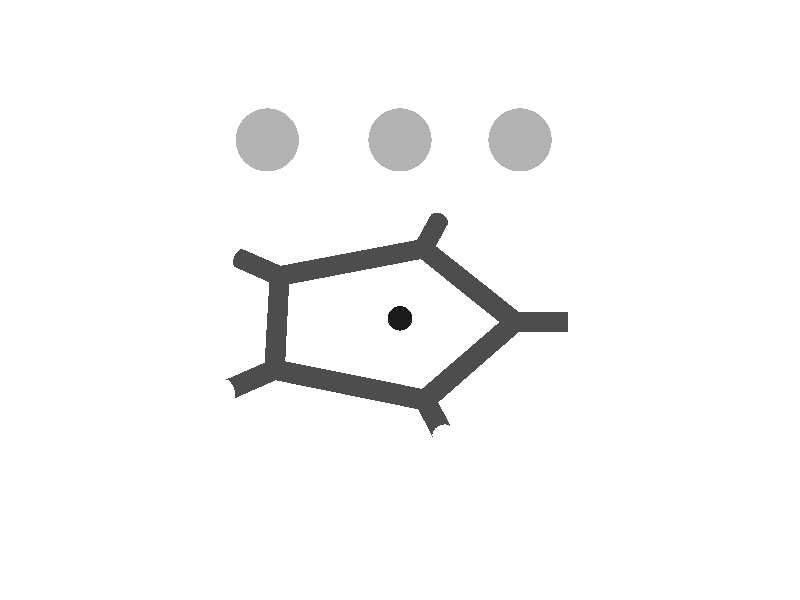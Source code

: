 camera {
 location <0.0, 3.0, 4.0>
 look_at <0.0, 0.0, 0.0>
 angle 15
}
 background { rgb <1,1,1> }
 light_source { <0, 0, 9> color rgb<.6, .6, .6> shadowless}
 light_source { <0, 9, 0> color rgb<.6, .6, .6> shadowless}
 light_source { <9, 0, 0> color rgb<.6, .6, .6> shadowless}
 #declare MeshGold = texture {
 pigment { color rgb<0.96, 0.82, 0.65> }
 finish { ambient 0.4 diffuse 0.4 specular 0.9}
 }
 #declare MeshRed = texture {
 pigment { color rgb<0.8, 0.2, 0.2> }
 finish { ambient 0.2 diffuse 0.6 specular 0.9}
 }
 #declare MeshBlue = texture {
 pigment { color rgb<0.2, 0.2, 0.8> }
 finish { ambient 0.2 diffuse 0.6 specular 0.9}
 }
 #declare BSAMBI = 0.2;
 #declare BSDIFF = 0.8;
 #declare BSSPEC = 0.8;
#declare colorA = 
 texture { 
 pigment { rgb<  0.1000  0.1000  0.1000 >}
 finish {ambient BSAMBI diffuse BSDIFF specular BSSPEC}
 }
#declare colorB = 
 texture { 
 pigment { rgb<  1.0000  0.6235  0.0353 >}
 finish {ambient BSAMBI diffuse BSDIFF specular BSSPEC}
 }
#declare colorC = 
 texture { 
 pigment { rgb<  0.0000  1.0000  0.0000 >}
 finish {ambient BSAMBI diffuse BSDIFF specular BSSPEC}
 }
#declare colorD = 
 texture { 
 pigment { rgb<  0.3059  1.0000  0.7333 >}
 finish {ambient BSAMBI diffuse BSDIFF specular BSSPEC}
 }
#declare colorE = 
 texture { 
 pigment { rgb<  0.0000  1.0000  1.0000 >}
 finish {ambient BSAMBI diffuse BSDIFF specular BSSPEC}
 }
#declare colorF = 
 texture { 
 pigment { rgb<  1.0000  0.7490  0.0000 >}
 finish {ambient BSAMBI diffuse BSDIFF specular BSSPEC}
 }
#declare colorG = 
 texture { 
 pigment { rgb<  0.5176  0.7569  0.8392 >}
 finish {ambient BSAMBI diffuse BSDIFF specular BSSPEC}
 }
#declare colorH = 
 texture { 
 pigment { rgb<  0.4510  0.4510  0.4510 >}
 finish {ambient BSAMBI diffuse BSDIFF specular BSSPEC}
 }
#declare colorI = 
 texture { 
 pigment { rgb<  0.7000  0.7000  0.7000 >}
 finish {ambient BSAMBI diffuse BSDIFF specular BSSPEC}
 }
#declare colorJ = 
 texture { 
 pigment { rgb<  0.0627  0.6902  0.0627 >}
 finish {ambient BSAMBI diffuse BSDIFF specular BSSPEC}
 }
#declare colorK = 
 texture { 
 pigment { rgb<  0.9373  0.7922  0.5490 >}
 finish {ambient BSAMBI diffuse BSDIFF specular BSSPEC}
 }
#declare colorL = 
 texture { 
 pigment { rgb<  1.0000  0.4784  0.0000 >}
 finish {ambient BSAMBI diffuse BSDIFF specular BSSPEC}
 }
#declare colorM = 
 texture { 
 pigment { rgb<  0.9020  0.8392  0.3608 >}
 finish {ambient BSAMBI diffuse BSDIFF specular BSSPEC}
 }
#declare colorN = 
 texture { 
 pigment { rgb<  0.3000  0.3000  0.3000 >}
 finish {ambient BSAMBI diffuse BSDIFF specular BSSPEC}
 }
#declare colorO = 
 texture { 
 pigment { rgb<  1.0000  1.0000  1.0000 >}
 finish {ambient BSAMBI diffuse BSDIFF specular BSSPEC}
 }
 # declare molecule = union { 
sphere { 
<     0.20335,    -0.04535,    -0.12796>,      0.01669
 texture { colorN }
 }
 cylinder {
<     0.20335,    -0.04535,    -0.12796>, <     0.20335,    -0.04535,     0.12796>,      0.01669
 texture { colorN }
 }
 cylinder {
<     0.20335,    -0.04535,    -0.12796>, <    -0.04004,    -0.04535,    -0.20704>,      0.01669
 texture { colorN }
 }
 cylinder {
<     0.20335,    -0.04535,    -0.12796>, <     0.27380,    -0.04535,    -0.17914>,      0.01669
 texture { colorN }
 }
sphere { 
<     0.20335,    -0.04535,     0.12796>,      0.01669
 texture { colorN }
 }
 cylinder {
<     0.20335,    -0.04535,     0.12796>, <    -0.04004,    -0.04535,     0.20704>,      0.01669
 texture { colorN }
 }
 cylinder {
<     0.20335,    -0.04535,     0.12796>, <     0.27380,    -0.04535,     0.17914>,      0.01669
 texture { colorN }
 }
sphere { 
<    -0.04004,    -0.04535,     0.20704>,      0.01669
 texture { colorN }
 }
 cylinder {
<    -0.04004,    -0.04535,     0.20704>, <    -0.19047,    -0.04535,     0.00000>,      0.01669
 texture { colorN }
 }
 cylinder {
<    -0.04004,    -0.04535,     0.20704>, <    -0.06695,    -0.04535,     0.28986>,      0.01669
 texture { colorN }
 }
sphere { 
<    -0.04004,    -0.04535,    -0.20704>,      0.01669
 texture { colorN }
 }
 cylinder {
<    -0.04004,    -0.04535,    -0.20704>, <    -0.19047,    -0.04535,     0.00000>,      0.01669
 texture { colorN }
 }
 cylinder {
<    -0.04004,    -0.04535,    -0.20704>, <    -0.06695,    -0.04535,    -0.28986>,      0.01669
 texture { colorN }
 }
sphere { 
<    -0.19047,    -0.04535,     0.00000>,      0.01669
 texture { colorN }
 }
 cylinder {
<    -0.19047,    -0.04535,     0.00000>, <    -0.27754,    -0.04535,     0.00000>,      0.01669
 texture { colorN }
 }
sphere { 
<     0.34425,    -0.04535,    -0.23032>,      0.01669
 texture { colorO }
 }
 cylinder {
<     0.34425,    -0.04535,    -0.23032>, <     0.27380,    -0.04535,    -0.17914>,      0.01669
 texture { colorO }
 }
sphere { 
<     0.34425,    -0.04535,     0.23032>,      0.01669
 texture { colorO }
 }
 cylinder {
<     0.34425,    -0.04535,     0.23032>, <     0.27380,    -0.04535,     0.17914>,      0.01669
 texture { colorO }
 }
sphere { 
<    -0.09386,    -0.04535,     0.37267>,      0.01669
 texture { colorO }
 }
 cylinder {
<    -0.09386,    -0.04535,     0.37267>, <    -0.06695,    -0.04535,     0.28986>,      0.01669
 texture { colorO }
 }
sphere { 
<    -0.09386,    -0.04535,    -0.37267>,      0.01669
 texture { colorO }
 }
 cylinder {
<    -0.09386,    -0.04535,    -0.37267>, <    -0.06695,    -0.04535,    -0.28986>,      0.01669
 texture { colorO }
 }
sphere { 
<    -0.36462,    -0.04535,     0.00000>,      0.01669
 texture { colorO }
 }
 cylinder {
<    -0.36462,    -0.04535,     0.00000>, <    -0.27754,    -0.04535,     0.00000>,      0.01669
 texture { colorO }
 }
sphere { 
<    -0.19,     0.31747,     0.00000>,      0.05
 texture { colorI }
 }
sphere { 
<     0.21,     0.31747,     0.00000>,      0.05
 texture { colorI }
 }
sphere { 
<     0.0,     0.31747,     0.00000>,      0.05
 texture { colorI }
 }
sphere { 
<     0.00,     0.00000,     0.05000>,      0.02
 texture { colorA }
 }
 }
 object {molecule}
